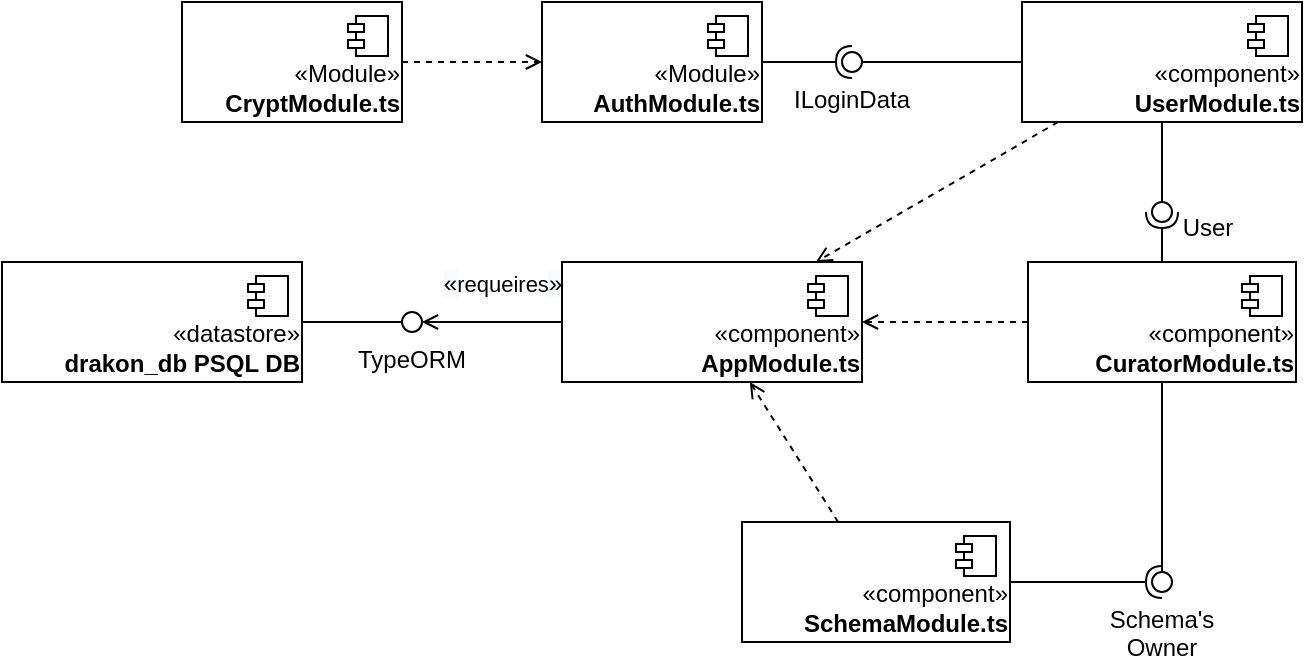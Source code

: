 <mxfile version="14.6.13" type="device"><diagram id="rncS4GyRvNMKqBDh9LOs" name="Страница 1"><mxGraphModel dx="1087" dy="680" grid="1" gridSize="10" guides="1" tooltips="1" connect="1" arrows="1" fold="1" page="1" pageScale="1" pageWidth="827" pageHeight="1169" math="0" shadow="0"><root><mxCell id="0"/><mxCell id="1" parent="0"/><mxCell id="Xp3NXW2vITFvkc1MJcGo-8" value="«Module»&lt;br&gt;&lt;b&gt;AuthModule.ts&lt;/b&gt;" style="html=1;dropTarget=0;align=right;verticalAlign=bottom;" vertex="1" parent="1"><mxGeometry x="450" y="570" width="110" height="60" as="geometry"/></mxCell><mxCell id="Xp3NXW2vITFvkc1MJcGo-9" value="" style="shape=module;jettyWidth=8;jettyHeight=4;" vertex="1" parent="Xp3NXW2vITFvkc1MJcGo-8"><mxGeometry x="1" width="20" height="20" relative="1" as="geometry"><mxPoint x="-27" y="7" as="offset"/></mxGeometry></mxCell><mxCell id="Xp3NXW2vITFvkc1MJcGo-17" style="edgeStyle=orthogonalEdgeStyle;rounded=0;orthogonalLoop=1;jettySize=auto;html=1;endArrow=open;endFill=0;dashed=1;" edge="1" parent="1" source="Xp3NXW2vITFvkc1MJcGo-10" target="Xp3NXW2vITFvkc1MJcGo-8"><mxGeometry relative="1" as="geometry"/></mxCell><mxCell id="Xp3NXW2vITFvkc1MJcGo-10" value="«Module»&lt;br&gt;&lt;b&gt;CryptModule.ts&lt;/b&gt;" style="html=1;dropTarget=0;align=right;verticalAlign=bottom;" vertex="1" parent="1"><mxGeometry x="270" y="570" width="110" height="60" as="geometry"/></mxCell><mxCell id="Xp3NXW2vITFvkc1MJcGo-11" value="" style="shape=module;jettyWidth=8;jettyHeight=4;" vertex="1" parent="Xp3NXW2vITFvkc1MJcGo-10"><mxGeometry x="1" width="20" height="20" relative="1" as="geometry"><mxPoint x="-27" y="7" as="offset"/></mxGeometry></mxCell><mxCell id="Xp3NXW2vITFvkc1MJcGo-23" style="rounded=0;orthogonalLoop=1;jettySize=auto;html=1;dashed=1;endArrow=open;endFill=0;" edge="1" parent="1" source="Xp3NXW2vITFvkc1MJcGo-12" target="Xp3NXW2vITFvkc1MJcGo-21"><mxGeometry relative="1" as="geometry"/></mxCell><mxCell id="Xp3NXW2vITFvkc1MJcGo-12" value="«component»&lt;br&gt;&lt;b&gt;UserModule.ts&lt;/b&gt;" style="html=1;dropTarget=0;align=right;verticalAlign=bottom;" vertex="1" parent="1"><mxGeometry x="690" y="570" width="140" height="60" as="geometry"/></mxCell><mxCell id="Xp3NXW2vITFvkc1MJcGo-13" value="" style="shape=module;jettyWidth=8;jettyHeight=4;" vertex="1" parent="Xp3NXW2vITFvkc1MJcGo-12"><mxGeometry x="1" width="20" height="20" relative="1" as="geometry"><mxPoint x="-27" y="7" as="offset"/></mxGeometry></mxCell><mxCell id="Xp3NXW2vITFvkc1MJcGo-14" value="" style="rounded=0;orthogonalLoop=1;jettySize=auto;html=1;endArrow=none;endFill=0;" edge="1" target="Xp3NXW2vITFvkc1MJcGo-16" parent="1" source="Xp3NXW2vITFvkc1MJcGo-12"><mxGeometry relative="1" as="geometry"><mxPoint x="585" y="610" as="sourcePoint"/></mxGeometry></mxCell><mxCell id="Xp3NXW2vITFvkc1MJcGo-15" value="" style="rounded=0;orthogonalLoop=1;jettySize=auto;html=1;endArrow=halfCircle;endFill=0;entryX=0.5;entryY=0.5;entryDx=0;entryDy=0;endSize=6;strokeWidth=1;" edge="1" target="Xp3NXW2vITFvkc1MJcGo-16" parent="1" source="Xp3NXW2vITFvkc1MJcGo-8"><mxGeometry relative="1" as="geometry"><mxPoint x="590" y="630" as="sourcePoint"/></mxGeometry></mxCell><mxCell id="Xp3NXW2vITFvkc1MJcGo-16" value="ILoginData" style="ellipse;whiteSpace=wrap;html=1;fontFamily=Helvetica;fontSize=12;fontColor=#000000;align=center;strokeColor=#000000;fillColor=#ffffff;points=[];aspect=fixed;resizable=0;labelPosition=center;verticalLabelPosition=bottom;verticalAlign=top;" vertex="1" parent="1"><mxGeometry x="600" y="595" width="10" height="10" as="geometry"/></mxCell><mxCell id="Xp3NXW2vITFvkc1MJcGo-45" value="&lt;span style=&quot;font-size: 12px ; text-align: right ; background-color: rgb(248 , 249 , 250)&quot;&gt;«&lt;/span&gt;requeires&lt;span style=&quot;font-size: 12px ; text-align: right ; background-color: rgb(248 , 249 , 250)&quot;&gt;»&lt;/span&gt;" style="edgeStyle=none;rounded=0;orthogonalLoop=1;jettySize=auto;html=1;endArrow=open;endFill=0;labelPosition=center;verticalLabelPosition=top;align=center;verticalAlign=bottom;" edge="1" parent="1" source="Xp3NXW2vITFvkc1MJcGo-21" target="Xp3NXW2vITFvkc1MJcGo-44"><mxGeometry x="-0.143" y="-10" relative="1" as="geometry"><mxPoint as="offset"/></mxGeometry></mxCell><mxCell id="Xp3NXW2vITFvkc1MJcGo-21" value="«component»&lt;br&gt;&lt;b&gt;AppModule.ts&lt;/b&gt;" style="html=1;dropTarget=0;align=right;verticalAlign=bottom;" vertex="1" parent="1"><mxGeometry x="460" y="700" width="150" height="60" as="geometry"/></mxCell><mxCell id="Xp3NXW2vITFvkc1MJcGo-22" value="" style="shape=module;jettyWidth=8;jettyHeight=4;" vertex="1" parent="Xp3NXW2vITFvkc1MJcGo-21"><mxGeometry x="1" width="20" height="20" relative="1" as="geometry"><mxPoint x="-27" y="7" as="offset"/></mxGeometry></mxCell><mxCell id="Xp3NXW2vITFvkc1MJcGo-26" style="edgeStyle=none;rounded=0;orthogonalLoop=1;jettySize=auto;html=1;dashed=1;endArrow=open;endFill=0;" edge="1" parent="1" source="Xp3NXW2vITFvkc1MJcGo-24" target="Xp3NXW2vITFvkc1MJcGo-21"><mxGeometry relative="1" as="geometry"/></mxCell><mxCell id="Xp3NXW2vITFvkc1MJcGo-24" value="«component»&lt;br&gt;&lt;b&gt;CuratorModule.ts&lt;/b&gt;" style="html=1;dropTarget=0;align=right;verticalAlign=bottom;" vertex="1" parent="1"><mxGeometry x="693" y="700" width="134" height="60" as="geometry"/></mxCell><mxCell id="Xp3NXW2vITFvkc1MJcGo-25" value="" style="shape=module;jettyWidth=8;jettyHeight=4;" vertex="1" parent="Xp3NXW2vITFvkc1MJcGo-24"><mxGeometry x="1" width="20" height="20" relative="1" as="geometry"><mxPoint x="-27" y="7" as="offset"/></mxGeometry></mxCell><mxCell id="Xp3NXW2vITFvkc1MJcGo-29" value="" style="rounded=0;orthogonalLoop=1;jettySize=auto;html=1;endArrow=none;endFill=0;" edge="1" target="Xp3NXW2vITFvkc1MJcGo-31" parent="1" source="Xp3NXW2vITFvkc1MJcGo-12"><mxGeometry relative="1" as="geometry"><mxPoint x="740" y="675" as="sourcePoint"/></mxGeometry></mxCell><mxCell id="Xp3NXW2vITFvkc1MJcGo-30" value="" style="rounded=0;orthogonalLoop=1;jettySize=auto;html=1;endArrow=halfCircle;endFill=0;entryX=0.5;entryY=0.5;entryDx=0;entryDy=0;endSize=6;strokeWidth=1;" edge="1" target="Xp3NXW2vITFvkc1MJcGo-31" parent="1" source="Xp3NXW2vITFvkc1MJcGo-24"><mxGeometry relative="1" as="geometry"><mxPoint x="780" y="675" as="sourcePoint"/></mxGeometry></mxCell><mxCell id="Xp3NXW2vITFvkc1MJcGo-31" value="&amp;nbsp; &amp;nbsp; &amp;nbsp;User" style="ellipse;whiteSpace=wrap;html=1;fontFamily=Helvetica;fontSize=12;fontColor=#000000;align=left;strokeColor=#000000;fillColor=#ffffff;points=[];aspect=fixed;resizable=0;labelPosition=right;verticalLabelPosition=middle;verticalAlign=middle;" vertex="1" parent="1"><mxGeometry x="755" y="670" width="10" height="10" as="geometry"/></mxCell><mxCell id="Xp3NXW2vITFvkc1MJcGo-34" style="edgeStyle=none;rounded=0;orthogonalLoop=1;jettySize=auto;html=1;dashed=1;endArrow=open;endFill=0;" edge="1" parent="1" source="Xp3NXW2vITFvkc1MJcGo-32" target="Xp3NXW2vITFvkc1MJcGo-21"><mxGeometry relative="1" as="geometry"/></mxCell><mxCell id="Xp3NXW2vITFvkc1MJcGo-32" value="«component»&lt;br&gt;&lt;b&gt;SchemaModule.ts&lt;br&gt;&lt;/b&gt;" style="html=1;dropTarget=0;align=right;verticalAlign=bottom;" vertex="1" parent="1"><mxGeometry x="550" y="830" width="134" height="60" as="geometry"/></mxCell><mxCell id="Xp3NXW2vITFvkc1MJcGo-33" value="" style="shape=module;jettyWidth=8;jettyHeight=4;" vertex="1" parent="Xp3NXW2vITFvkc1MJcGo-32"><mxGeometry x="1" width="20" height="20" relative="1" as="geometry"><mxPoint x="-27" y="7" as="offset"/></mxGeometry></mxCell><mxCell id="Xp3NXW2vITFvkc1MJcGo-35" value="«datastore»&lt;br&gt;&lt;b&gt;drakon_db PSQL DB&lt;/b&gt;" style="html=1;dropTarget=0;align=right;verticalAlign=bottom;" vertex="1" parent="1"><mxGeometry x="180" y="700" width="150" height="60" as="geometry"/></mxCell><mxCell id="Xp3NXW2vITFvkc1MJcGo-36" value="" style="shape=module;jettyWidth=8;jettyHeight=4;" vertex="1" parent="Xp3NXW2vITFvkc1MJcGo-35"><mxGeometry x="1" width="20" height="20" relative="1" as="geometry"><mxPoint x="-27" y="7" as="offset"/></mxGeometry></mxCell><mxCell id="Xp3NXW2vITFvkc1MJcGo-40" value="" style="rounded=0;orthogonalLoop=1;jettySize=auto;html=1;endArrow=none;endFill=0;" edge="1" target="Xp3NXW2vITFvkc1MJcGo-42" parent="1" source="Xp3NXW2vITFvkc1MJcGo-24"><mxGeometry relative="1" as="geometry"><mxPoint x="680" y="795" as="sourcePoint"/></mxGeometry></mxCell><mxCell id="Xp3NXW2vITFvkc1MJcGo-41" value="" style="rounded=0;orthogonalLoop=1;jettySize=auto;html=1;endArrow=halfCircle;endFill=0;entryX=0.5;entryY=0.5;entryDx=0;entryDy=0;endSize=6;strokeWidth=1;" edge="1" target="Xp3NXW2vITFvkc1MJcGo-42" parent="1" source="Xp3NXW2vITFvkc1MJcGo-32"><mxGeometry relative="1" as="geometry"><mxPoint x="720" y="795" as="sourcePoint"/></mxGeometry></mxCell><mxCell id="Xp3NXW2vITFvkc1MJcGo-42" value="Schema's Owner" style="ellipse;whiteSpace=wrap;html=1;fontFamily=Helvetica;fontSize=12;fontColor=#000000;align=center;strokeColor=#000000;fillColor=#ffffff;points=[];aspect=fixed;resizable=0;labelPosition=center;verticalLabelPosition=bottom;verticalAlign=top;" vertex="1" parent="1"><mxGeometry x="755" y="855" width="10" height="10" as="geometry"/></mxCell><mxCell id="Xp3NXW2vITFvkc1MJcGo-43" value="" style="rounded=0;orthogonalLoop=1;jettySize=auto;html=1;endArrow=none;endFill=0;" edge="1" parent="1" target="Xp3NXW2vITFvkc1MJcGo-44" source="Xp3NXW2vITFvkc1MJcGo-35"><mxGeometry relative="1" as="geometry"><mxPoint x="470" y="725" as="sourcePoint"/></mxGeometry></mxCell><mxCell id="Xp3NXW2vITFvkc1MJcGo-44" value="TypeORM" style="ellipse;whiteSpace=wrap;html=1;fontFamily=Helvetica;fontSize=12;fontColor=#000000;align=center;strokeColor=#000000;fillColor=#ffffff;points=[];aspect=fixed;resizable=0;labelPosition=center;verticalLabelPosition=bottom;verticalAlign=top;" vertex="1" parent="1"><mxGeometry x="380" y="725" width="10" height="10" as="geometry"/></mxCell></root></mxGraphModel></diagram></mxfile>